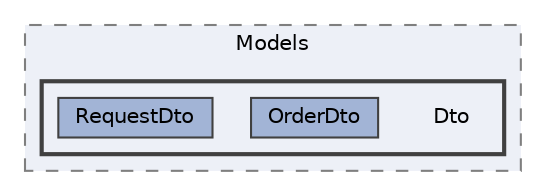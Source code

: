 digraph "D:/project/forCSharp/iShopMainVer2/iShopMainVer2/Models/Dto"
{
 // LATEX_PDF_SIZE
  bgcolor="transparent";
  edge [fontname=Helvetica,fontsize=10,labelfontname=Helvetica,labelfontsize=10];
  node [fontname=Helvetica,fontsize=10,shape=box,height=0.2,width=0.4];
  compound=true
  subgraph clusterdir_4d8189eedce9cfdc770c1b0ac95af5f7 {
    graph [ bgcolor="#edf0f7", pencolor="grey50", label="Models", fontname=Helvetica,fontsize=10 style="filled,dashed", URL="dir_4d8189eedce9cfdc770c1b0ac95af5f7.html",tooltip=""]
  subgraph clusterdir_154676364731080918760334f96adf52 {
    graph [ bgcolor="#edf0f7", pencolor="grey25", label="", fontname=Helvetica,fontsize=10 style="filled,bold", URL="dir_154676364731080918760334f96adf52.html",tooltip=""]
    dir_154676364731080918760334f96adf52 [shape=plaintext, label="Dto"];
  dir_cdebb6409a4477330d339ac2cc6d9191 [label="OrderDto", fillcolor="#a2b4d6", color="grey25", style="filled", URL="dir_cdebb6409a4477330d339ac2cc6d9191.html",tooltip=""];
  dir_6b8db20272311b7b20cb412594c6ea13 [label="RequestDto", fillcolor="#a2b4d6", color="grey25", style="filled", URL="dir_6b8db20272311b7b20cb412594c6ea13.html",tooltip=""];
  }
  }
}
